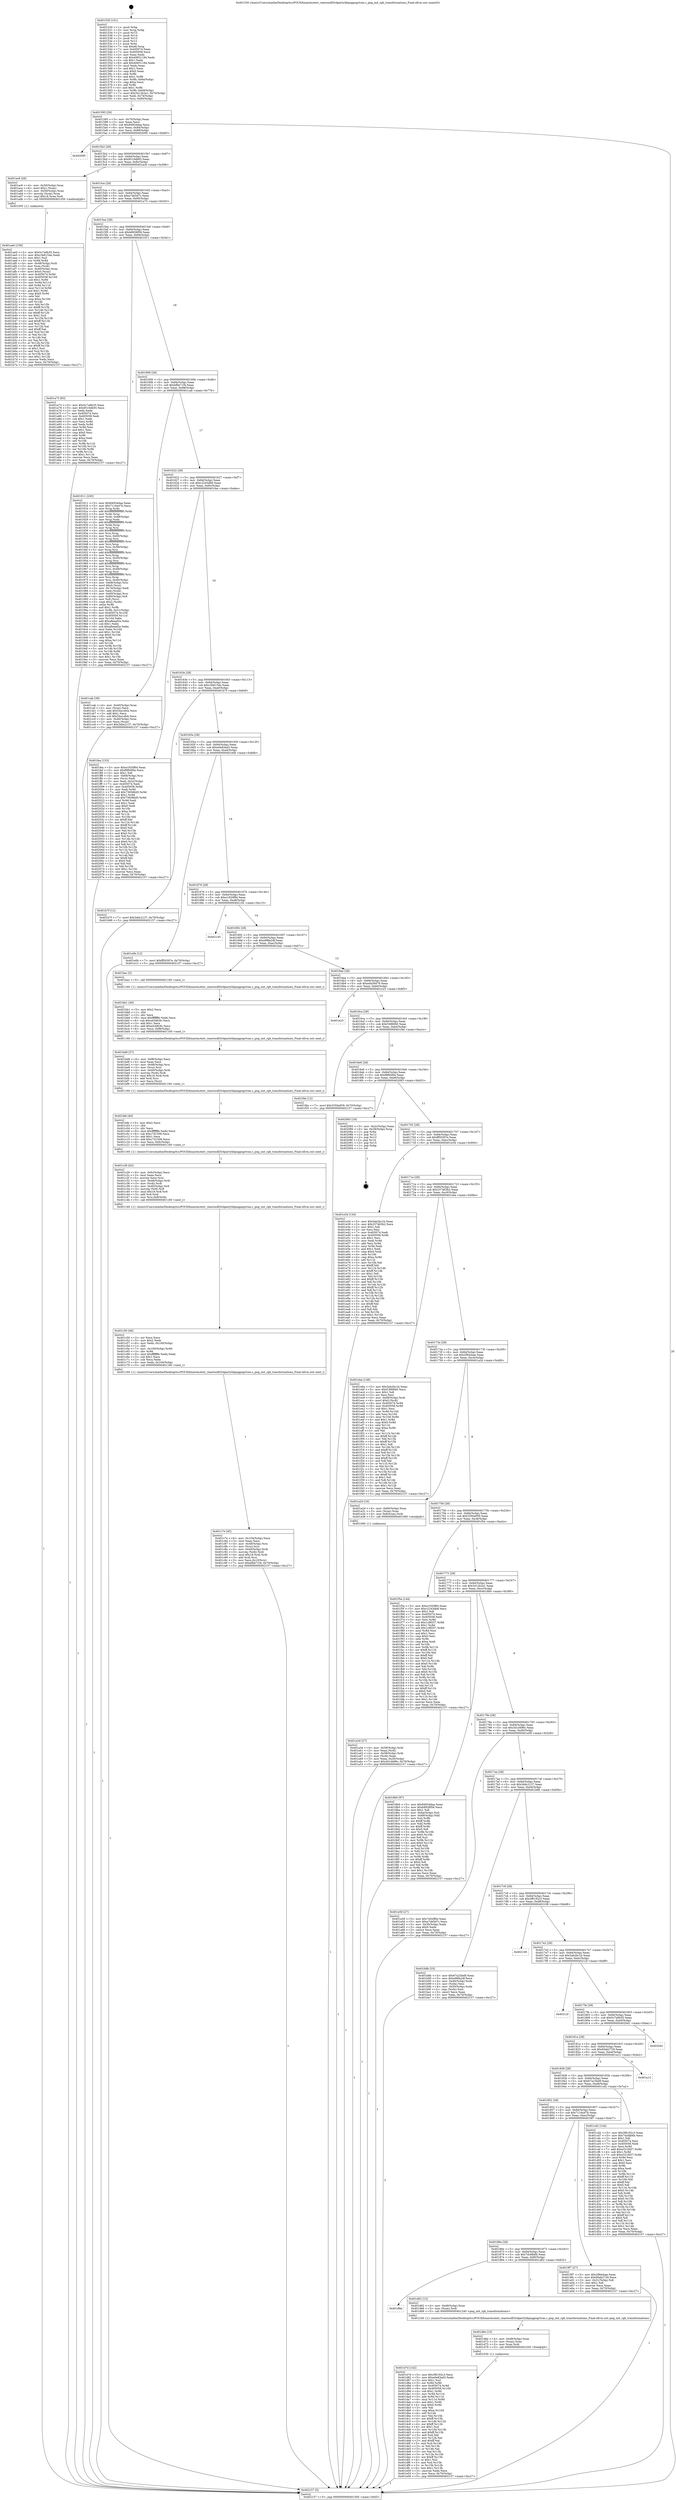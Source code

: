 digraph "0x401530" {
  label = "0x401530 (/mnt/c/Users/mathe/Desktop/tcc/POCII/binaries/extr_reactosdll3rdpartylibpngpngrtran.c_png_init_rgb_transformations_Final-ollvm.out::main(0))"
  labelloc = "t"
  node[shape=record]

  Entry [label="",width=0.3,height=0.3,shape=circle,fillcolor=black,style=filled]
  "0x401595" [label="{
     0x401595 [29]\l
     | [instrs]\l
     &nbsp;&nbsp;0x401595 \<+3\>: mov -0x70(%rbp),%eax\l
     &nbsp;&nbsp;0x401598 \<+2\>: mov %eax,%ecx\l
     &nbsp;&nbsp;0x40159a \<+6\>: sub $0x84934daa,%ecx\l
     &nbsp;&nbsp;0x4015a0 \<+6\>: mov %eax,-0x84(%rbp)\l
     &nbsp;&nbsp;0x4015a6 \<+6\>: mov %ecx,-0x88(%rbp)\l
     &nbsp;&nbsp;0x4015ac \<+6\>: je 0000000000402095 \<main+0xb65\>\l
  }"]
  "0x402095" [label="{
     0x402095\l
  }", style=dashed]
  "0x4015b2" [label="{
     0x4015b2 [28]\l
     | [instrs]\l
     &nbsp;&nbsp;0x4015b2 \<+5\>: jmp 00000000004015b7 \<main+0x87\>\l
     &nbsp;&nbsp;0x4015b7 \<+6\>: mov -0x84(%rbp),%eax\l
     &nbsp;&nbsp;0x4015bd \<+5\>: sub $0x8510db93,%eax\l
     &nbsp;&nbsp;0x4015c2 \<+6\>: mov %eax,-0x8c(%rbp)\l
     &nbsp;&nbsp;0x4015c8 \<+6\>: je 0000000000401ac6 \<main+0x596\>\l
  }"]
  Exit [label="",width=0.3,height=0.3,shape=circle,fillcolor=black,style=filled,peripheries=2]
  "0x401ac6" [label="{
     0x401ac6 [26]\l
     | [instrs]\l
     &nbsp;&nbsp;0x401ac6 \<+4\>: mov -0x50(%rbp),%rax\l
     &nbsp;&nbsp;0x401aca \<+6\>: movl $0x1,(%rax)\l
     &nbsp;&nbsp;0x401ad0 \<+4\>: mov -0x50(%rbp),%rax\l
     &nbsp;&nbsp;0x401ad4 \<+3\>: movslq (%rax),%rax\l
     &nbsp;&nbsp;0x401ad7 \<+4\>: imul $0x18,%rax,%rdi\l
     &nbsp;&nbsp;0x401adb \<+5\>: call 0000000000401050 \<malloc@plt\>\l
     | [calls]\l
     &nbsp;&nbsp;0x401050 \{1\} (unknown)\l
  }"]
  "0x4015ce" [label="{
     0x4015ce [28]\l
     | [instrs]\l
     &nbsp;&nbsp;0x4015ce \<+5\>: jmp 00000000004015d3 \<main+0xa3\>\l
     &nbsp;&nbsp;0x4015d3 \<+6\>: mov -0x84(%rbp),%eax\l
     &nbsp;&nbsp;0x4015d9 \<+5\>: sub $0xa7de5d7c,%eax\l
     &nbsp;&nbsp;0x4015de \<+6\>: mov %eax,-0x90(%rbp)\l
     &nbsp;&nbsp;0x4015e4 \<+6\>: je 0000000000401a73 \<main+0x543\>\l
  }"]
  "0x401d7d" [label="{
     0x401d7d [142]\l
     | [instrs]\l
     &nbsp;&nbsp;0x401d7d \<+5\>: mov $0x3f6192c3,%ecx\l
     &nbsp;&nbsp;0x401d82 \<+5\>: mov $0xe0e83ad3,%edx\l
     &nbsp;&nbsp;0x401d87 \<+3\>: mov $0x1,%sil\l
     &nbsp;&nbsp;0x401d8a \<+3\>: xor %r8d,%r8d\l
     &nbsp;&nbsp;0x401d8d \<+8\>: mov 0x405074,%r9d\l
     &nbsp;&nbsp;0x401d95 \<+8\>: mov 0x405058,%r10d\l
     &nbsp;&nbsp;0x401d9d \<+4\>: sub $0x1,%r8d\l
     &nbsp;&nbsp;0x401da1 \<+3\>: mov %r9d,%r11d\l
     &nbsp;&nbsp;0x401da4 \<+3\>: add %r8d,%r11d\l
     &nbsp;&nbsp;0x401da7 \<+4\>: imul %r11d,%r9d\l
     &nbsp;&nbsp;0x401dab \<+4\>: and $0x1,%r9d\l
     &nbsp;&nbsp;0x401daf \<+4\>: cmp $0x0,%r9d\l
     &nbsp;&nbsp;0x401db3 \<+3\>: sete %bl\l
     &nbsp;&nbsp;0x401db6 \<+4\>: cmp $0xa,%r10d\l
     &nbsp;&nbsp;0x401dba \<+4\>: setl %r14b\l
     &nbsp;&nbsp;0x401dbe \<+3\>: mov %bl,%r15b\l
     &nbsp;&nbsp;0x401dc1 \<+4\>: xor $0xff,%r15b\l
     &nbsp;&nbsp;0x401dc5 \<+3\>: mov %r14b,%r12b\l
     &nbsp;&nbsp;0x401dc8 \<+4\>: xor $0xff,%r12b\l
     &nbsp;&nbsp;0x401dcc \<+4\>: xor $0x1,%sil\l
     &nbsp;&nbsp;0x401dd0 \<+3\>: mov %r15b,%r13b\l
     &nbsp;&nbsp;0x401dd3 \<+4\>: and $0xff,%r13b\l
     &nbsp;&nbsp;0x401dd7 \<+3\>: and %sil,%bl\l
     &nbsp;&nbsp;0x401dda \<+3\>: mov %r12b,%al\l
     &nbsp;&nbsp;0x401ddd \<+2\>: and $0xff,%al\l
     &nbsp;&nbsp;0x401ddf \<+3\>: and %sil,%r14b\l
     &nbsp;&nbsp;0x401de2 \<+3\>: or %bl,%r13b\l
     &nbsp;&nbsp;0x401de5 \<+3\>: or %r14b,%al\l
     &nbsp;&nbsp;0x401de8 \<+3\>: xor %al,%r13b\l
     &nbsp;&nbsp;0x401deb \<+3\>: or %r12b,%r15b\l
     &nbsp;&nbsp;0x401dee \<+4\>: xor $0xff,%r15b\l
     &nbsp;&nbsp;0x401df2 \<+4\>: or $0x1,%sil\l
     &nbsp;&nbsp;0x401df6 \<+3\>: and %sil,%r15b\l
     &nbsp;&nbsp;0x401df9 \<+3\>: or %r15b,%r13b\l
     &nbsp;&nbsp;0x401dfc \<+4\>: test $0x1,%r13b\l
     &nbsp;&nbsp;0x401e00 \<+3\>: cmovne %edx,%ecx\l
     &nbsp;&nbsp;0x401e03 \<+3\>: mov %ecx,-0x70(%rbp)\l
     &nbsp;&nbsp;0x401e06 \<+5\>: jmp 0000000000402157 \<main+0xc27\>\l
  }"]
  "0x401a73" [label="{
     0x401a73 [83]\l
     | [instrs]\l
     &nbsp;&nbsp;0x401a73 \<+5\>: mov $0x5c7a9b35,%eax\l
     &nbsp;&nbsp;0x401a78 \<+5\>: mov $0x8510db93,%ecx\l
     &nbsp;&nbsp;0x401a7d \<+2\>: xor %edx,%edx\l
     &nbsp;&nbsp;0x401a7f \<+7\>: mov 0x405074,%esi\l
     &nbsp;&nbsp;0x401a86 \<+7\>: mov 0x405058,%edi\l
     &nbsp;&nbsp;0x401a8d \<+3\>: sub $0x1,%edx\l
     &nbsp;&nbsp;0x401a90 \<+3\>: mov %esi,%r8d\l
     &nbsp;&nbsp;0x401a93 \<+3\>: add %edx,%r8d\l
     &nbsp;&nbsp;0x401a96 \<+4\>: imul %r8d,%esi\l
     &nbsp;&nbsp;0x401a9a \<+3\>: and $0x1,%esi\l
     &nbsp;&nbsp;0x401a9d \<+3\>: cmp $0x0,%esi\l
     &nbsp;&nbsp;0x401aa0 \<+4\>: sete %r9b\l
     &nbsp;&nbsp;0x401aa4 \<+3\>: cmp $0xa,%edi\l
     &nbsp;&nbsp;0x401aa7 \<+4\>: setl %r10b\l
     &nbsp;&nbsp;0x401aab \<+3\>: mov %r9b,%r11b\l
     &nbsp;&nbsp;0x401aae \<+3\>: and %r10b,%r11b\l
     &nbsp;&nbsp;0x401ab1 \<+3\>: xor %r10b,%r9b\l
     &nbsp;&nbsp;0x401ab4 \<+3\>: or %r9b,%r11b\l
     &nbsp;&nbsp;0x401ab7 \<+4\>: test $0x1,%r11b\l
     &nbsp;&nbsp;0x401abb \<+3\>: cmovne %ecx,%eax\l
     &nbsp;&nbsp;0x401abe \<+3\>: mov %eax,-0x70(%rbp)\l
     &nbsp;&nbsp;0x401ac1 \<+5\>: jmp 0000000000402157 \<main+0xc27\>\l
  }"]
  "0x4015ea" [label="{
     0x4015ea [28]\l
     | [instrs]\l
     &nbsp;&nbsp;0x4015ea \<+5\>: jmp 00000000004015ef \<main+0xbf\>\l
     &nbsp;&nbsp;0x4015ef \<+6\>: mov -0x84(%rbp),%eax\l
     &nbsp;&nbsp;0x4015f5 \<+5\>: sub $0xb8938f56,%eax\l
     &nbsp;&nbsp;0x4015fa \<+6\>: mov %eax,-0x94(%rbp)\l
     &nbsp;&nbsp;0x401600 \<+6\>: je 0000000000401911 \<main+0x3e1\>\l
  }"]
  "0x401d6e" [label="{
     0x401d6e [15]\l
     | [instrs]\l
     &nbsp;&nbsp;0x401d6e \<+4\>: mov -0x48(%rbp),%rax\l
     &nbsp;&nbsp;0x401d72 \<+3\>: mov (%rax),%rax\l
     &nbsp;&nbsp;0x401d75 \<+3\>: mov %rax,%rdi\l
     &nbsp;&nbsp;0x401d78 \<+5\>: call 0000000000401030 \<free@plt\>\l
     | [calls]\l
     &nbsp;&nbsp;0x401030 \{1\} (unknown)\l
  }"]
  "0x401911" [label="{
     0x401911 [230]\l
     | [instrs]\l
     &nbsp;&nbsp;0x401911 \<+5\>: mov $0x84934daa,%eax\l
     &nbsp;&nbsp;0x401916 \<+5\>: mov $0x7116a47b,%ecx\l
     &nbsp;&nbsp;0x40191b \<+3\>: mov %rsp,%rdx\l
     &nbsp;&nbsp;0x40191e \<+4\>: add $0xfffffffffffffff0,%rdx\l
     &nbsp;&nbsp;0x401922 \<+3\>: mov %rdx,%rsp\l
     &nbsp;&nbsp;0x401925 \<+4\>: mov %rdx,-0x68(%rbp)\l
     &nbsp;&nbsp;0x401929 \<+3\>: mov %rsp,%rdx\l
     &nbsp;&nbsp;0x40192c \<+4\>: add $0xfffffffffffffff0,%rdx\l
     &nbsp;&nbsp;0x401930 \<+3\>: mov %rdx,%rsp\l
     &nbsp;&nbsp;0x401933 \<+3\>: mov %rsp,%rsi\l
     &nbsp;&nbsp;0x401936 \<+4\>: add $0xfffffffffffffff0,%rsi\l
     &nbsp;&nbsp;0x40193a \<+3\>: mov %rsi,%rsp\l
     &nbsp;&nbsp;0x40193d \<+4\>: mov %rsi,-0x60(%rbp)\l
     &nbsp;&nbsp;0x401941 \<+3\>: mov %rsp,%rsi\l
     &nbsp;&nbsp;0x401944 \<+4\>: add $0xfffffffffffffff0,%rsi\l
     &nbsp;&nbsp;0x401948 \<+3\>: mov %rsi,%rsp\l
     &nbsp;&nbsp;0x40194b \<+4\>: mov %rsi,-0x58(%rbp)\l
     &nbsp;&nbsp;0x40194f \<+3\>: mov %rsp,%rsi\l
     &nbsp;&nbsp;0x401952 \<+4\>: add $0xfffffffffffffff0,%rsi\l
     &nbsp;&nbsp;0x401956 \<+3\>: mov %rsi,%rsp\l
     &nbsp;&nbsp;0x401959 \<+4\>: mov %rsi,-0x50(%rbp)\l
     &nbsp;&nbsp;0x40195d \<+3\>: mov %rsp,%rsi\l
     &nbsp;&nbsp;0x401960 \<+4\>: add $0xfffffffffffffff0,%rsi\l
     &nbsp;&nbsp;0x401964 \<+3\>: mov %rsi,%rsp\l
     &nbsp;&nbsp;0x401967 \<+4\>: mov %rsi,-0x48(%rbp)\l
     &nbsp;&nbsp;0x40196b \<+3\>: mov %rsp,%rsi\l
     &nbsp;&nbsp;0x40196e \<+4\>: add $0xfffffffffffffff0,%rsi\l
     &nbsp;&nbsp;0x401972 \<+3\>: mov %rsi,%rsp\l
     &nbsp;&nbsp;0x401975 \<+4\>: mov %rsi,-0x40(%rbp)\l
     &nbsp;&nbsp;0x401979 \<+4\>: mov -0x68(%rbp),%rsi\l
     &nbsp;&nbsp;0x40197d \<+6\>: movl $0x0,(%rsi)\l
     &nbsp;&nbsp;0x401983 \<+3\>: mov -0x74(%rbp),%edi\l
     &nbsp;&nbsp;0x401986 \<+2\>: mov %edi,(%rdx)\l
     &nbsp;&nbsp;0x401988 \<+4\>: mov -0x60(%rbp),%rsi\l
     &nbsp;&nbsp;0x40198c \<+4\>: mov -0x80(%rbp),%r8\l
     &nbsp;&nbsp;0x401990 \<+3\>: mov %r8,(%rsi)\l
     &nbsp;&nbsp;0x401993 \<+3\>: cmpl $0x2,(%rdx)\l
     &nbsp;&nbsp;0x401996 \<+4\>: setne %r9b\l
     &nbsp;&nbsp;0x40199a \<+4\>: and $0x1,%r9b\l
     &nbsp;&nbsp;0x40199e \<+4\>: mov %r9b,-0x31(%rbp)\l
     &nbsp;&nbsp;0x4019a2 \<+8\>: mov 0x405074,%r10d\l
     &nbsp;&nbsp;0x4019aa \<+8\>: mov 0x405058,%r11d\l
     &nbsp;&nbsp;0x4019b2 \<+3\>: mov %r10d,%ebx\l
     &nbsp;&nbsp;0x4019b5 \<+6\>: add $0xa8eaaf2e,%ebx\l
     &nbsp;&nbsp;0x4019bb \<+3\>: sub $0x1,%ebx\l
     &nbsp;&nbsp;0x4019be \<+6\>: sub $0xa8eaaf2e,%ebx\l
     &nbsp;&nbsp;0x4019c4 \<+4\>: imul %ebx,%r10d\l
     &nbsp;&nbsp;0x4019c8 \<+4\>: and $0x1,%r10d\l
     &nbsp;&nbsp;0x4019cc \<+4\>: cmp $0x0,%r10d\l
     &nbsp;&nbsp;0x4019d0 \<+4\>: sete %r9b\l
     &nbsp;&nbsp;0x4019d4 \<+4\>: cmp $0xa,%r11d\l
     &nbsp;&nbsp;0x4019d8 \<+4\>: setl %r14b\l
     &nbsp;&nbsp;0x4019dc \<+3\>: mov %r9b,%r15b\l
     &nbsp;&nbsp;0x4019df \<+3\>: and %r14b,%r15b\l
     &nbsp;&nbsp;0x4019e2 \<+3\>: xor %r14b,%r9b\l
     &nbsp;&nbsp;0x4019e5 \<+3\>: or %r9b,%r15b\l
     &nbsp;&nbsp;0x4019e8 \<+4\>: test $0x1,%r15b\l
     &nbsp;&nbsp;0x4019ec \<+3\>: cmovne %ecx,%eax\l
     &nbsp;&nbsp;0x4019ef \<+3\>: mov %eax,-0x70(%rbp)\l
     &nbsp;&nbsp;0x4019f2 \<+5\>: jmp 0000000000402157 \<main+0xc27\>\l
  }"]
  "0x401606" [label="{
     0x401606 [28]\l
     | [instrs]\l
     &nbsp;&nbsp;0x401606 \<+5\>: jmp 000000000040160b \<main+0xdb\>\l
     &nbsp;&nbsp;0x40160b \<+6\>: mov -0x84(%rbp),%eax\l
     &nbsp;&nbsp;0x401611 \<+5\>: sub $0xbfbb71f4,%eax\l
     &nbsp;&nbsp;0x401616 \<+6\>: mov %eax,-0x98(%rbp)\l
     &nbsp;&nbsp;0x40161c \<+6\>: je 0000000000401cab \<main+0x77b\>\l
  }"]
  "0x40188a" [label="{
     0x40188a\l
  }", style=dashed]
  "0x401cab" [label="{
     0x401cab [39]\l
     | [instrs]\l
     &nbsp;&nbsp;0x401cab \<+4\>: mov -0x40(%rbp),%rax\l
     &nbsp;&nbsp;0x401caf \<+2\>: mov (%rax),%ecx\l
     &nbsp;&nbsp;0x401cb1 \<+6\>: add $0x54a1efcb,%ecx\l
     &nbsp;&nbsp;0x401cb7 \<+3\>: add $0x1,%ecx\l
     &nbsp;&nbsp;0x401cba \<+6\>: sub $0x54a1efcb,%ecx\l
     &nbsp;&nbsp;0x401cc0 \<+4\>: mov -0x40(%rbp),%rax\l
     &nbsp;&nbsp;0x401cc4 \<+2\>: mov %ecx,(%rax)\l
     &nbsp;&nbsp;0x401cc6 \<+7\>: movl $0x3ddc2137,-0x70(%rbp)\l
     &nbsp;&nbsp;0x401ccd \<+5\>: jmp 0000000000402157 \<main+0xc27\>\l
  }"]
  "0x401622" [label="{
     0x401622 [28]\l
     | [instrs]\l
     &nbsp;&nbsp;0x401622 \<+5\>: jmp 0000000000401627 \<main+0xf7\>\l
     &nbsp;&nbsp;0x401627 \<+6\>: mov -0x84(%rbp),%eax\l
     &nbsp;&nbsp;0x40162d \<+5\>: sub $0xc2243db8,%eax\l
     &nbsp;&nbsp;0x401632 \<+6\>: mov %eax,-0x9c(%rbp)\l
     &nbsp;&nbsp;0x401638 \<+6\>: je 0000000000401fea \<main+0xaba\>\l
  }"]
  "0x401d62" [label="{
     0x401d62 [12]\l
     | [instrs]\l
     &nbsp;&nbsp;0x401d62 \<+4\>: mov -0x48(%rbp),%rax\l
     &nbsp;&nbsp;0x401d66 \<+3\>: mov (%rax),%rdi\l
     &nbsp;&nbsp;0x401d69 \<+5\>: call 0000000000401240 \<png_init_rgb_transformations\>\l
     | [calls]\l
     &nbsp;&nbsp;0x401240 \{1\} (/mnt/c/Users/mathe/Desktop/tcc/POCII/binaries/extr_reactosdll3rdpartylibpngpngrtran.c_png_init_rgb_transformations_Final-ollvm.out::png_init_rgb_transformations)\l
  }"]
  "0x401fea" [label="{
     0x401fea [153]\l
     | [instrs]\l
     &nbsp;&nbsp;0x401fea \<+5\>: mov $0xe1920f84,%eax\l
     &nbsp;&nbsp;0x401fef \<+5\>: mov $0xf9fb0f0e,%ecx\l
     &nbsp;&nbsp;0x401ff4 \<+2\>: mov $0x1,%dl\l
     &nbsp;&nbsp;0x401ff6 \<+4\>: mov -0x68(%rbp),%rsi\l
     &nbsp;&nbsp;0x401ffa \<+2\>: mov (%rsi),%edi\l
     &nbsp;&nbsp;0x401ffc \<+3\>: mov %edi,-0x2c(%rbp)\l
     &nbsp;&nbsp;0x401fff \<+7\>: mov 0x405074,%edi\l
     &nbsp;&nbsp;0x402006 \<+8\>: mov 0x405058,%r8d\l
     &nbsp;&nbsp;0x40200e \<+3\>: mov %edi,%r9d\l
     &nbsp;&nbsp;0x402011 \<+7\>: add $0x736586d5,%r9d\l
     &nbsp;&nbsp;0x402018 \<+4\>: sub $0x1,%r9d\l
     &nbsp;&nbsp;0x40201c \<+7\>: sub $0x736586d5,%r9d\l
     &nbsp;&nbsp;0x402023 \<+4\>: imul %r9d,%edi\l
     &nbsp;&nbsp;0x402027 \<+3\>: and $0x1,%edi\l
     &nbsp;&nbsp;0x40202a \<+3\>: cmp $0x0,%edi\l
     &nbsp;&nbsp;0x40202d \<+4\>: sete %r10b\l
     &nbsp;&nbsp;0x402031 \<+4\>: cmp $0xa,%r8d\l
     &nbsp;&nbsp;0x402035 \<+4\>: setl %r11b\l
     &nbsp;&nbsp;0x402039 \<+3\>: mov %r10b,%bl\l
     &nbsp;&nbsp;0x40203c \<+3\>: xor $0xff,%bl\l
     &nbsp;&nbsp;0x40203f \<+3\>: mov %r11b,%r14b\l
     &nbsp;&nbsp;0x402042 \<+4\>: xor $0xff,%r14b\l
     &nbsp;&nbsp;0x402046 \<+3\>: xor $0x0,%dl\l
     &nbsp;&nbsp;0x402049 \<+3\>: mov %bl,%r15b\l
     &nbsp;&nbsp;0x40204c \<+4\>: and $0x0,%r15b\l
     &nbsp;&nbsp;0x402050 \<+3\>: and %dl,%r10b\l
     &nbsp;&nbsp;0x402053 \<+3\>: mov %r14b,%r12b\l
     &nbsp;&nbsp;0x402056 \<+4\>: and $0x0,%r12b\l
     &nbsp;&nbsp;0x40205a \<+3\>: and %dl,%r11b\l
     &nbsp;&nbsp;0x40205d \<+3\>: or %r10b,%r15b\l
     &nbsp;&nbsp;0x402060 \<+3\>: or %r11b,%r12b\l
     &nbsp;&nbsp;0x402063 \<+3\>: xor %r12b,%r15b\l
     &nbsp;&nbsp;0x402066 \<+3\>: or %r14b,%bl\l
     &nbsp;&nbsp;0x402069 \<+3\>: xor $0xff,%bl\l
     &nbsp;&nbsp;0x40206c \<+3\>: or $0x0,%dl\l
     &nbsp;&nbsp;0x40206f \<+2\>: and %dl,%bl\l
     &nbsp;&nbsp;0x402071 \<+3\>: or %bl,%r15b\l
     &nbsp;&nbsp;0x402074 \<+4\>: test $0x1,%r15b\l
     &nbsp;&nbsp;0x402078 \<+3\>: cmovne %ecx,%eax\l
     &nbsp;&nbsp;0x40207b \<+3\>: mov %eax,-0x70(%rbp)\l
     &nbsp;&nbsp;0x40207e \<+5\>: jmp 0000000000402157 \<main+0xc27\>\l
  }"]
  "0x40163e" [label="{
     0x40163e [28]\l
     | [instrs]\l
     &nbsp;&nbsp;0x40163e \<+5\>: jmp 0000000000401643 \<main+0x113\>\l
     &nbsp;&nbsp;0x401643 \<+6\>: mov -0x84(%rbp),%eax\l
     &nbsp;&nbsp;0x401649 \<+5\>: sub $0xc3b6154e,%eax\l
     &nbsp;&nbsp;0x40164e \<+6\>: mov %eax,-0xa0(%rbp)\l
     &nbsp;&nbsp;0x401654 \<+6\>: je 0000000000401b7f \<main+0x64f\>\l
  }"]
  "0x401c7e" [label="{
     0x401c7e [45]\l
     | [instrs]\l
     &nbsp;&nbsp;0x401c7e \<+6\>: mov -0x104(%rbp),%ecx\l
     &nbsp;&nbsp;0x401c84 \<+3\>: imul %eax,%ecx\l
     &nbsp;&nbsp;0x401c87 \<+4\>: mov -0x48(%rbp),%rsi\l
     &nbsp;&nbsp;0x401c8b \<+3\>: mov (%rsi),%rsi\l
     &nbsp;&nbsp;0x401c8e \<+4\>: mov -0x40(%rbp),%rdi\l
     &nbsp;&nbsp;0x401c92 \<+3\>: movslq (%rdi),%rdi\l
     &nbsp;&nbsp;0x401c95 \<+4\>: imul $0x18,%rdi,%rdi\l
     &nbsp;&nbsp;0x401c99 \<+3\>: add %rdi,%rsi\l
     &nbsp;&nbsp;0x401c9c \<+3\>: mov %ecx,0x10(%rsi)\l
     &nbsp;&nbsp;0x401c9f \<+7\>: movl $0xbfbb71f4,-0x70(%rbp)\l
     &nbsp;&nbsp;0x401ca6 \<+5\>: jmp 0000000000402157 \<main+0xc27\>\l
  }"]
  "0x401b7f" [label="{
     0x401b7f [12]\l
     | [instrs]\l
     &nbsp;&nbsp;0x401b7f \<+7\>: movl $0x3ddc2137,-0x70(%rbp)\l
     &nbsp;&nbsp;0x401b86 \<+5\>: jmp 0000000000402157 \<main+0xc27\>\l
  }"]
  "0x40165a" [label="{
     0x40165a [28]\l
     | [instrs]\l
     &nbsp;&nbsp;0x40165a \<+5\>: jmp 000000000040165f \<main+0x12f\>\l
     &nbsp;&nbsp;0x40165f \<+6\>: mov -0x84(%rbp),%eax\l
     &nbsp;&nbsp;0x401665 \<+5\>: sub $0xe0e83ad3,%eax\l
     &nbsp;&nbsp;0x40166a \<+6\>: mov %eax,-0xa4(%rbp)\l
     &nbsp;&nbsp;0x401670 \<+6\>: je 0000000000401e0b \<main+0x8db\>\l
  }"]
  "0x401c50" [label="{
     0x401c50 [46]\l
     | [instrs]\l
     &nbsp;&nbsp;0x401c50 \<+2\>: xor %ecx,%ecx\l
     &nbsp;&nbsp;0x401c52 \<+5\>: mov $0x2,%edx\l
     &nbsp;&nbsp;0x401c57 \<+6\>: mov %edx,-0x100(%rbp)\l
     &nbsp;&nbsp;0x401c5d \<+1\>: cltd\l
     &nbsp;&nbsp;0x401c5e \<+7\>: mov -0x100(%rbp),%r9d\l
     &nbsp;&nbsp;0x401c65 \<+3\>: idiv %r9d\l
     &nbsp;&nbsp;0x401c68 \<+6\>: imul $0xfffffffe,%edx,%edx\l
     &nbsp;&nbsp;0x401c6e \<+3\>: sub $0x1,%ecx\l
     &nbsp;&nbsp;0x401c71 \<+2\>: sub %ecx,%edx\l
     &nbsp;&nbsp;0x401c73 \<+6\>: mov %edx,-0x104(%rbp)\l
     &nbsp;&nbsp;0x401c79 \<+5\>: call 0000000000401160 \<next_i\>\l
     | [calls]\l
     &nbsp;&nbsp;0x401160 \{1\} (/mnt/c/Users/mathe/Desktop/tcc/POCII/binaries/extr_reactosdll3rdpartylibpngpngrtran.c_png_init_rgb_transformations_Final-ollvm.out::next_i)\l
  }"]
  "0x401e0b" [label="{
     0x401e0b [12]\l
     | [instrs]\l
     &nbsp;&nbsp;0x401e0b \<+7\>: movl $0xff50397e,-0x70(%rbp)\l
     &nbsp;&nbsp;0x401e12 \<+5\>: jmp 0000000000402157 \<main+0xc27\>\l
  }"]
  "0x401676" [label="{
     0x401676 [28]\l
     | [instrs]\l
     &nbsp;&nbsp;0x401676 \<+5\>: jmp 000000000040167b \<main+0x14b\>\l
     &nbsp;&nbsp;0x40167b \<+6\>: mov -0x84(%rbp),%eax\l
     &nbsp;&nbsp;0x401681 \<+5\>: sub $0xe1920f84,%eax\l
     &nbsp;&nbsp;0x401686 \<+6\>: mov %eax,-0xa8(%rbp)\l
     &nbsp;&nbsp;0x40168c \<+6\>: je 0000000000402145 \<main+0xc15\>\l
  }"]
  "0x401c26" [label="{
     0x401c26 [42]\l
     | [instrs]\l
     &nbsp;&nbsp;0x401c26 \<+6\>: mov -0xfc(%rbp),%ecx\l
     &nbsp;&nbsp;0x401c2c \<+3\>: imul %eax,%ecx\l
     &nbsp;&nbsp;0x401c2f \<+3\>: movslq %ecx,%rsi\l
     &nbsp;&nbsp;0x401c32 \<+4\>: mov -0x48(%rbp),%rdi\l
     &nbsp;&nbsp;0x401c36 \<+3\>: mov (%rdi),%rdi\l
     &nbsp;&nbsp;0x401c39 \<+4\>: mov -0x40(%rbp),%r8\l
     &nbsp;&nbsp;0x401c3d \<+3\>: movslq (%r8),%r8\l
     &nbsp;&nbsp;0x401c40 \<+4\>: imul $0x18,%r8,%r8\l
     &nbsp;&nbsp;0x401c44 \<+3\>: add %r8,%rdi\l
     &nbsp;&nbsp;0x401c47 \<+4\>: mov %rsi,0x8(%rdi)\l
     &nbsp;&nbsp;0x401c4b \<+5\>: call 0000000000401160 \<next_i\>\l
     | [calls]\l
     &nbsp;&nbsp;0x401160 \{1\} (/mnt/c/Users/mathe/Desktop/tcc/POCII/binaries/extr_reactosdll3rdpartylibpngpngrtran.c_png_init_rgb_transformations_Final-ollvm.out::next_i)\l
  }"]
  "0x402145" [label="{
     0x402145\l
  }", style=dashed]
  "0x401692" [label="{
     0x401692 [28]\l
     | [instrs]\l
     &nbsp;&nbsp;0x401692 \<+5\>: jmp 0000000000401697 \<main+0x167\>\l
     &nbsp;&nbsp;0x401697 \<+6\>: mov -0x84(%rbp),%eax\l
     &nbsp;&nbsp;0x40169d \<+5\>: sub $0xe98fa2df,%eax\l
     &nbsp;&nbsp;0x4016a2 \<+6\>: mov %eax,-0xac(%rbp)\l
     &nbsp;&nbsp;0x4016a8 \<+6\>: je 0000000000401bac \<main+0x67c\>\l
  }"]
  "0x401bfe" [label="{
     0x401bfe [40]\l
     | [instrs]\l
     &nbsp;&nbsp;0x401bfe \<+5\>: mov $0x2,%ecx\l
     &nbsp;&nbsp;0x401c03 \<+1\>: cltd\l
     &nbsp;&nbsp;0x401c04 \<+2\>: idiv %ecx\l
     &nbsp;&nbsp;0x401c06 \<+6\>: imul $0xfffffffe,%edx,%ecx\l
     &nbsp;&nbsp;0x401c0c \<+6\>: sub $0xc7d1506,%ecx\l
     &nbsp;&nbsp;0x401c12 \<+3\>: add $0x1,%ecx\l
     &nbsp;&nbsp;0x401c15 \<+6\>: add $0xc7d1506,%ecx\l
     &nbsp;&nbsp;0x401c1b \<+6\>: mov %ecx,-0xfc(%rbp)\l
     &nbsp;&nbsp;0x401c21 \<+5\>: call 0000000000401160 \<next_i\>\l
     | [calls]\l
     &nbsp;&nbsp;0x401160 \{1\} (/mnt/c/Users/mathe/Desktop/tcc/POCII/binaries/extr_reactosdll3rdpartylibpngpngrtran.c_png_init_rgb_transformations_Final-ollvm.out::next_i)\l
  }"]
  "0x401bac" [label="{
     0x401bac [5]\l
     | [instrs]\l
     &nbsp;&nbsp;0x401bac \<+5\>: call 0000000000401160 \<next_i\>\l
     | [calls]\l
     &nbsp;&nbsp;0x401160 \{1\} (/mnt/c/Users/mathe/Desktop/tcc/POCII/binaries/extr_reactosdll3rdpartylibpngpngrtran.c_png_init_rgb_transformations_Final-ollvm.out::next_i)\l
  }"]
  "0x4016ae" [label="{
     0x4016ae [28]\l
     | [instrs]\l
     &nbsp;&nbsp;0x4016ae \<+5\>: jmp 00000000004016b3 \<main+0x183\>\l
     &nbsp;&nbsp;0x4016b3 \<+6\>: mov -0x84(%rbp),%eax\l
     &nbsp;&nbsp;0x4016b9 \<+5\>: sub $0xeda58479,%eax\l
     &nbsp;&nbsp;0x4016be \<+6\>: mov %eax,-0xb0(%rbp)\l
     &nbsp;&nbsp;0x4016c4 \<+6\>: je 0000000000401e23 \<main+0x8f3\>\l
  }"]
  "0x401bd9" [label="{
     0x401bd9 [37]\l
     | [instrs]\l
     &nbsp;&nbsp;0x401bd9 \<+6\>: mov -0xf8(%rbp),%ecx\l
     &nbsp;&nbsp;0x401bdf \<+3\>: imul %eax,%ecx\l
     &nbsp;&nbsp;0x401be2 \<+4\>: mov -0x48(%rbp),%rsi\l
     &nbsp;&nbsp;0x401be6 \<+3\>: mov (%rsi),%rsi\l
     &nbsp;&nbsp;0x401be9 \<+4\>: mov -0x40(%rbp),%rdi\l
     &nbsp;&nbsp;0x401bed \<+3\>: movslq (%rdi),%rdi\l
     &nbsp;&nbsp;0x401bf0 \<+4\>: imul $0x18,%rdi,%rdi\l
     &nbsp;&nbsp;0x401bf4 \<+3\>: add %rdi,%rsi\l
     &nbsp;&nbsp;0x401bf7 \<+2\>: mov %ecx,(%rsi)\l
     &nbsp;&nbsp;0x401bf9 \<+5\>: call 0000000000401160 \<next_i\>\l
     | [calls]\l
     &nbsp;&nbsp;0x401160 \{1\} (/mnt/c/Users/mathe/Desktop/tcc/POCII/binaries/extr_reactosdll3rdpartylibpngpngrtran.c_png_init_rgb_transformations_Final-ollvm.out::next_i)\l
  }"]
  "0x401e23" [label="{
     0x401e23\l
  }", style=dashed]
  "0x4016ca" [label="{
     0x4016ca [28]\l
     | [instrs]\l
     &nbsp;&nbsp;0x4016ca \<+5\>: jmp 00000000004016cf \<main+0x19f\>\l
     &nbsp;&nbsp;0x4016cf \<+6\>: mov -0x84(%rbp),%eax\l
     &nbsp;&nbsp;0x4016d5 \<+5\>: sub $0xf1886f40,%eax\l
     &nbsp;&nbsp;0x4016da \<+6\>: mov %eax,-0xb4(%rbp)\l
     &nbsp;&nbsp;0x4016e0 \<+6\>: je 0000000000401f4e \<main+0xa1e\>\l
  }"]
  "0x401bb1" [label="{
     0x401bb1 [40]\l
     | [instrs]\l
     &nbsp;&nbsp;0x401bb1 \<+5\>: mov $0x2,%ecx\l
     &nbsp;&nbsp;0x401bb6 \<+1\>: cltd\l
     &nbsp;&nbsp;0x401bb7 \<+2\>: idiv %ecx\l
     &nbsp;&nbsp;0x401bb9 \<+6\>: imul $0xfffffffe,%edx,%ecx\l
     &nbsp;&nbsp;0x401bbf \<+6\>: sub $0xe43dfc9c,%ecx\l
     &nbsp;&nbsp;0x401bc5 \<+3\>: add $0x1,%ecx\l
     &nbsp;&nbsp;0x401bc8 \<+6\>: add $0xe43dfc9c,%ecx\l
     &nbsp;&nbsp;0x401bce \<+6\>: mov %ecx,-0xf8(%rbp)\l
     &nbsp;&nbsp;0x401bd4 \<+5\>: call 0000000000401160 \<next_i\>\l
     | [calls]\l
     &nbsp;&nbsp;0x401160 \{1\} (/mnt/c/Users/mathe/Desktop/tcc/POCII/binaries/extr_reactosdll3rdpartylibpngpngrtran.c_png_init_rgb_transformations_Final-ollvm.out::next_i)\l
  }"]
  "0x401f4e" [label="{
     0x401f4e [12]\l
     | [instrs]\l
     &nbsp;&nbsp;0x401f4e \<+7\>: movl $0x3350a959,-0x70(%rbp)\l
     &nbsp;&nbsp;0x401f55 \<+5\>: jmp 0000000000402157 \<main+0xc27\>\l
  }"]
  "0x4016e6" [label="{
     0x4016e6 [28]\l
     | [instrs]\l
     &nbsp;&nbsp;0x4016e6 \<+5\>: jmp 00000000004016eb \<main+0x1bb\>\l
     &nbsp;&nbsp;0x4016eb \<+6\>: mov -0x84(%rbp),%eax\l
     &nbsp;&nbsp;0x4016f1 \<+5\>: sub $0xf9fb0f0e,%eax\l
     &nbsp;&nbsp;0x4016f6 \<+6\>: mov %eax,-0xb8(%rbp)\l
     &nbsp;&nbsp;0x4016fc \<+6\>: je 0000000000402083 \<main+0xb53\>\l
  }"]
  "0x401ae0" [label="{
     0x401ae0 [159]\l
     | [instrs]\l
     &nbsp;&nbsp;0x401ae0 \<+5\>: mov $0x5c7a9b35,%ecx\l
     &nbsp;&nbsp;0x401ae5 \<+5\>: mov $0xc3b6154e,%edx\l
     &nbsp;&nbsp;0x401aea \<+3\>: mov $0x1,%sil\l
     &nbsp;&nbsp;0x401aed \<+3\>: xor %r8d,%r8d\l
     &nbsp;&nbsp;0x401af0 \<+4\>: mov -0x48(%rbp),%rdi\l
     &nbsp;&nbsp;0x401af4 \<+3\>: mov %rax,(%rdi)\l
     &nbsp;&nbsp;0x401af7 \<+4\>: mov -0x40(%rbp),%rax\l
     &nbsp;&nbsp;0x401afb \<+6\>: movl $0x0,(%rax)\l
     &nbsp;&nbsp;0x401b01 \<+8\>: mov 0x405074,%r9d\l
     &nbsp;&nbsp;0x401b09 \<+8\>: mov 0x405058,%r10d\l
     &nbsp;&nbsp;0x401b11 \<+4\>: sub $0x1,%r8d\l
     &nbsp;&nbsp;0x401b15 \<+3\>: mov %r9d,%r11d\l
     &nbsp;&nbsp;0x401b18 \<+3\>: add %r8d,%r11d\l
     &nbsp;&nbsp;0x401b1b \<+4\>: imul %r11d,%r9d\l
     &nbsp;&nbsp;0x401b1f \<+4\>: and $0x1,%r9d\l
     &nbsp;&nbsp;0x401b23 \<+4\>: cmp $0x0,%r9d\l
     &nbsp;&nbsp;0x401b27 \<+3\>: sete %bl\l
     &nbsp;&nbsp;0x401b2a \<+4\>: cmp $0xa,%r10d\l
     &nbsp;&nbsp;0x401b2e \<+4\>: setl %r14b\l
     &nbsp;&nbsp;0x401b32 \<+3\>: mov %bl,%r15b\l
     &nbsp;&nbsp;0x401b35 \<+4\>: xor $0xff,%r15b\l
     &nbsp;&nbsp;0x401b39 \<+3\>: mov %r14b,%r12b\l
     &nbsp;&nbsp;0x401b3c \<+4\>: xor $0xff,%r12b\l
     &nbsp;&nbsp;0x401b40 \<+4\>: xor $0x1,%sil\l
     &nbsp;&nbsp;0x401b44 \<+3\>: mov %r15b,%r13b\l
     &nbsp;&nbsp;0x401b47 \<+4\>: and $0xff,%r13b\l
     &nbsp;&nbsp;0x401b4b \<+3\>: and %sil,%bl\l
     &nbsp;&nbsp;0x401b4e \<+3\>: mov %r12b,%al\l
     &nbsp;&nbsp;0x401b51 \<+2\>: and $0xff,%al\l
     &nbsp;&nbsp;0x401b53 \<+3\>: and %sil,%r14b\l
     &nbsp;&nbsp;0x401b56 \<+3\>: or %bl,%r13b\l
     &nbsp;&nbsp;0x401b59 \<+3\>: or %r14b,%al\l
     &nbsp;&nbsp;0x401b5c \<+3\>: xor %al,%r13b\l
     &nbsp;&nbsp;0x401b5f \<+3\>: or %r12b,%r15b\l
     &nbsp;&nbsp;0x401b62 \<+4\>: xor $0xff,%r15b\l
     &nbsp;&nbsp;0x401b66 \<+4\>: or $0x1,%sil\l
     &nbsp;&nbsp;0x401b6a \<+3\>: and %sil,%r15b\l
     &nbsp;&nbsp;0x401b6d \<+3\>: or %r15b,%r13b\l
     &nbsp;&nbsp;0x401b70 \<+4\>: test $0x1,%r13b\l
     &nbsp;&nbsp;0x401b74 \<+3\>: cmovne %edx,%ecx\l
     &nbsp;&nbsp;0x401b77 \<+3\>: mov %ecx,-0x70(%rbp)\l
     &nbsp;&nbsp;0x401b7a \<+5\>: jmp 0000000000402157 \<main+0xc27\>\l
  }"]
  "0x402083" [label="{
     0x402083 [18]\l
     | [instrs]\l
     &nbsp;&nbsp;0x402083 \<+3\>: mov -0x2c(%rbp),%eax\l
     &nbsp;&nbsp;0x402086 \<+4\>: lea -0x28(%rbp),%rsp\l
     &nbsp;&nbsp;0x40208a \<+1\>: pop %rbx\l
     &nbsp;&nbsp;0x40208b \<+2\>: pop %r12\l
     &nbsp;&nbsp;0x40208d \<+2\>: pop %r13\l
     &nbsp;&nbsp;0x40208f \<+2\>: pop %r14\l
     &nbsp;&nbsp;0x402091 \<+2\>: pop %r15\l
     &nbsp;&nbsp;0x402093 \<+1\>: pop %rbp\l
     &nbsp;&nbsp;0x402094 \<+1\>: ret\l
  }"]
  "0x401702" [label="{
     0x401702 [28]\l
     | [instrs]\l
     &nbsp;&nbsp;0x401702 \<+5\>: jmp 0000000000401707 \<main+0x1d7\>\l
     &nbsp;&nbsp;0x401707 \<+6\>: mov -0x84(%rbp),%eax\l
     &nbsp;&nbsp;0x40170d \<+5\>: sub $0xff50397e,%eax\l
     &nbsp;&nbsp;0x401712 \<+6\>: mov %eax,-0xbc(%rbp)\l
     &nbsp;&nbsp;0x401718 \<+6\>: je 0000000000401e34 \<main+0x904\>\l
  }"]
  "0x401a3d" [label="{
     0x401a3d [27]\l
     | [instrs]\l
     &nbsp;&nbsp;0x401a3d \<+4\>: mov -0x58(%rbp),%rdi\l
     &nbsp;&nbsp;0x401a41 \<+2\>: mov %eax,(%rdi)\l
     &nbsp;&nbsp;0x401a43 \<+4\>: mov -0x58(%rbp),%rdi\l
     &nbsp;&nbsp;0x401a47 \<+2\>: mov (%rdi),%eax\l
     &nbsp;&nbsp;0x401a49 \<+3\>: mov %eax,-0x30(%rbp)\l
     &nbsp;&nbsp;0x401a4c \<+7\>: movl $0x3d1d496c,-0x70(%rbp)\l
     &nbsp;&nbsp;0x401a53 \<+5\>: jmp 0000000000402157 \<main+0xc27\>\l
  }"]
  "0x401e34" [label="{
     0x401e34 [134]\l
     | [instrs]\l
     &nbsp;&nbsp;0x401e34 \<+5\>: mov $0x5ab2bc1b,%eax\l
     &nbsp;&nbsp;0x401e39 \<+5\>: mov $0x237463b2,%ecx\l
     &nbsp;&nbsp;0x401e3e \<+2\>: mov $0x1,%dl\l
     &nbsp;&nbsp;0x401e40 \<+2\>: xor %esi,%esi\l
     &nbsp;&nbsp;0x401e42 \<+7\>: mov 0x405074,%edi\l
     &nbsp;&nbsp;0x401e49 \<+8\>: mov 0x405058,%r8d\l
     &nbsp;&nbsp;0x401e51 \<+3\>: sub $0x1,%esi\l
     &nbsp;&nbsp;0x401e54 \<+3\>: mov %edi,%r9d\l
     &nbsp;&nbsp;0x401e57 \<+3\>: add %esi,%r9d\l
     &nbsp;&nbsp;0x401e5a \<+4\>: imul %r9d,%edi\l
     &nbsp;&nbsp;0x401e5e \<+3\>: and $0x1,%edi\l
     &nbsp;&nbsp;0x401e61 \<+3\>: cmp $0x0,%edi\l
     &nbsp;&nbsp;0x401e64 \<+4\>: sete %r10b\l
     &nbsp;&nbsp;0x401e68 \<+4\>: cmp $0xa,%r8d\l
     &nbsp;&nbsp;0x401e6c \<+4\>: setl %r11b\l
     &nbsp;&nbsp;0x401e70 \<+3\>: mov %r10b,%bl\l
     &nbsp;&nbsp;0x401e73 \<+3\>: xor $0xff,%bl\l
     &nbsp;&nbsp;0x401e76 \<+3\>: mov %r11b,%r14b\l
     &nbsp;&nbsp;0x401e79 \<+4\>: xor $0xff,%r14b\l
     &nbsp;&nbsp;0x401e7d \<+3\>: xor $0x1,%dl\l
     &nbsp;&nbsp;0x401e80 \<+3\>: mov %bl,%r15b\l
     &nbsp;&nbsp;0x401e83 \<+4\>: and $0xff,%r15b\l
     &nbsp;&nbsp;0x401e87 \<+3\>: and %dl,%r10b\l
     &nbsp;&nbsp;0x401e8a \<+3\>: mov %r14b,%r12b\l
     &nbsp;&nbsp;0x401e8d \<+4\>: and $0xff,%r12b\l
     &nbsp;&nbsp;0x401e91 \<+3\>: and %dl,%r11b\l
     &nbsp;&nbsp;0x401e94 \<+3\>: or %r10b,%r15b\l
     &nbsp;&nbsp;0x401e97 \<+3\>: or %r11b,%r12b\l
     &nbsp;&nbsp;0x401e9a \<+3\>: xor %r12b,%r15b\l
     &nbsp;&nbsp;0x401e9d \<+3\>: or %r14b,%bl\l
     &nbsp;&nbsp;0x401ea0 \<+3\>: xor $0xff,%bl\l
     &nbsp;&nbsp;0x401ea3 \<+3\>: or $0x1,%dl\l
     &nbsp;&nbsp;0x401ea6 \<+2\>: and %dl,%bl\l
     &nbsp;&nbsp;0x401ea8 \<+3\>: or %bl,%r15b\l
     &nbsp;&nbsp;0x401eab \<+4\>: test $0x1,%r15b\l
     &nbsp;&nbsp;0x401eaf \<+3\>: cmovne %ecx,%eax\l
     &nbsp;&nbsp;0x401eb2 \<+3\>: mov %eax,-0x70(%rbp)\l
     &nbsp;&nbsp;0x401eb5 \<+5\>: jmp 0000000000402157 \<main+0xc27\>\l
  }"]
  "0x40171e" [label="{
     0x40171e [28]\l
     | [instrs]\l
     &nbsp;&nbsp;0x40171e \<+5\>: jmp 0000000000401723 \<main+0x1f3\>\l
     &nbsp;&nbsp;0x401723 \<+6\>: mov -0x84(%rbp),%eax\l
     &nbsp;&nbsp;0x401729 \<+5\>: sub $0x237463b2,%eax\l
     &nbsp;&nbsp;0x40172e \<+6\>: mov %eax,-0xc0(%rbp)\l
     &nbsp;&nbsp;0x401734 \<+6\>: je 0000000000401eba \<main+0x98a\>\l
  }"]
  "0x40186e" [label="{
     0x40186e [28]\l
     | [instrs]\l
     &nbsp;&nbsp;0x40186e \<+5\>: jmp 0000000000401873 \<main+0x343\>\l
     &nbsp;&nbsp;0x401873 \<+6\>: mov -0x84(%rbp),%eax\l
     &nbsp;&nbsp;0x401879 \<+5\>: sub $0x7dcfdb6b,%eax\l
     &nbsp;&nbsp;0x40187e \<+6\>: mov %eax,-0xf0(%rbp)\l
     &nbsp;&nbsp;0x401884 \<+6\>: je 0000000000401d62 \<main+0x832\>\l
  }"]
  "0x401eba" [label="{
     0x401eba [148]\l
     | [instrs]\l
     &nbsp;&nbsp;0x401eba \<+5\>: mov $0x5ab2bc1b,%eax\l
     &nbsp;&nbsp;0x401ebf \<+5\>: mov $0xf1886f40,%ecx\l
     &nbsp;&nbsp;0x401ec4 \<+2\>: mov $0x1,%dl\l
     &nbsp;&nbsp;0x401ec6 \<+2\>: xor %esi,%esi\l
     &nbsp;&nbsp;0x401ec8 \<+4\>: mov -0x68(%rbp),%rdi\l
     &nbsp;&nbsp;0x401ecc \<+6\>: movl $0x0,(%rdi)\l
     &nbsp;&nbsp;0x401ed2 \<+8\>: mov 0x405074,%r8d\l
     &nbsp;&nbsp;0x401eda \<+8\>: mov 0x405058,%r9d\l
     &nbsp;&nbsp;0x401ee2 \<+3\>: sub $0x1,%esi\l
     &nbsp;&nbsp;0x401ee5 \<+3\>: mov %r8d,%r10d\l
     &nbsp;&nbsp;0x401ee8 \<+3\>: add %esi,%r10d\l
     &nbsp;&nbsp;0x401eeb \<+4\>: imul %r10d,%r8d\l
     &nbsp;&nbsp;0x401eef \<+4\>: and $0x1,%r8d\l
     &nbsp;&nbsp;0x401ef3 \<+4\>: cmp $0x0,%r8d\l
     &nbsp;&nbsp;0x401ef7 \<+4\>: sete %r11b\l
     &nbsp;&nbsp;0x401efb \<+4\>: cmp $0xa,%r9d\l
     &nbsp;&nbsp;0x401eff \<+3\>: setl %bl\l
     &nbsp;&nbsp;0x401f02 \<+3\>: mov %r11b,%r14b\l
     &nbsp;&nbsp;0x401f05 \<+4\>: xor $0xff,%r14b\l
     &nbsp;&nbsp;0x401f09 \<+3\>: mov %bl,%r15b\l
     &nbsp;&nbsp;0x401f0c \<+4\>: xor $0xff,%r15b\l
     &nbsp;&nbsp;0x401f10 \<+3\>: xor $0x1,%dl\l
     &nbsp;&nbsp;0x401f13 \<+3\>: mov %r14b,%r12b\l
     &nbsp;&nbsp;0x401f16 \<+4\>: and $0xff,%r12b\l
     &nbsp;&nbsp;0x401f1a \<+3\>: and %dl,%r11b\l
     &nbsp;&nbsp;0x401f1d \<+3\>: mov %r15b,%r13b\l
     &nbsp;&nbsp;0x401f20 \<+4\>: and $0xff,%r13b\l
     &nbsp;&nbsp;0x401f24 \<+2\>: and %dl,%bl\l
     &nbsp;&nbsp;0x401f26 \<+3\>: or %r11b,%r12b\l
     &nbsp;&nbsp;0x401f29 \<+3\>: or %bl,%r13b\l
     &nbsp;&nbsp;0x401f2c \<+3\>: xor %r13b,%r12b\l
     &nbsp;&nbsp;0x401f2f \<+3\>: or %r15b,%r14b\l
     &nbsp;&nbsp;0x401f32 \<+4\>: xor $0xff,%r14b\l
     &nbsp;&nbsp;0x401f36 \<+3\>: or $0x1,%dl\l
     &nbsp;&nbsp;0x401f39 \<+3\>: and %dl,%r14b\l
     &nbsp;&nbsp;0x401f3c \<+3\>: or %r14b,%r12b\l
     &nbsp;&nbsp;0x401f3f \<+4\>: test $0x1,%r12b\l
     &nbsp;&nbsp;0x401f43 \<+3\>: cmovne %ecx,%eax\l
     &nbsp;&nbsp;0x401f46 \<+3\>: mov %eax,-0x70(%rbp)\l
     &nbsp;&nbsp;0x401f49 \<+5\>: jmp 0000000000402157 \<main+0xc27\>\l
  }"]
  "0x40173a" [label="{
     0x40173a [28]\l
     | [instrs]\l
     &nbsp;&nbsp;0x40173a \<+5\>: jmp 000000000040173f \<main+0x20f\>\l
     &nbsp;&nbsp;0x40173f \<+6\>: mov -0x84(%rbp),%eax\l
     &nbsp;&nbsp;0x401745 \<+5\>: sub $0x2f9dcbae,%eax\l
     &nbsp;&nbsp;0x40174a \<+6\>: mov %eax,-0xc4(%rbp)\l
     &nbsp;&nbsp;0x401750 \<+6\>: je 0000000000401a2d \<main+0x4fd\>\l
  }"]
  "0x4019f7" [label="{
     0x4019f7 [27]\l
     | [instrs]\l
     &nbsp;&nbsp;0x4019f7 \<+5\>: mov $0x2f9dcbae,%eax\l
     &nbsp;&nbsp;0x4019fc \<+5\>: mov $0x60ab2729,%ecx\l
     &nbsp;&nbsp;0x401a01 \<+3\>: mov -0x31(%rbp),%dl\l
     &nbsp;&nbsp;0x401a04 \<+3\>: test $0x1,%dl\l
     &nbsp;&nbsp;0x401a07 \<+3\>: cmovne %ecx,%eax\l
     &nbsp;&nbsp;0x401a0a \<+3\>: mov %eax,-0x70(%rbp)\l
     &nbsp;&nbsp;0x401a0d \<+5\>: jmp 0000000000402157 \<main+0xc27\>\l
  }"]
  "0x401a2d" [label="{
     0x401a2d [16]\l
     | [instrs]\l
     &nbsp;&nbsp;0x401a2d \<+4\>: mov -0x60(%rbp),%rax\l
     &nbsp;&nbsp;0x401a31 \<+3\>: mov (%rax),%rax\l
     &nbsp;&nbsp;0x401a34 \<+4\>: mov 0x8(%rax),%rdi\l
     &nbsp;&nbsp;0x401a38 \<+5\>: call 0000000000401060 \<atoi@plt\>\l
     | [calls]\l
     &nbsp;&nbsp;0x401060 \{1\} (unknown)\l
  }"]
  "0x401756" [label="{
     0x401756 [28]\l
     | [instrs]\l
     &nbsp;&nbsp;0x401756 \<+5\>: jmp 000000000040175b \<main+0x22b\>\l
     &nbsp;&nbsp;0x40175b \<+6\>: mov -0x84(%rbp),%eax\l
     &nbsp;&nbsp;0x401761 \<+5\>: sub $0x3350a959,%eax\l
     &nbsp;&nbsp;0x401766 \<+6\>: mov %eax,-0xc8(%rbp)\l
     &nbsp;&nbsp;0x40176c \<+6\>: je 0000000000401f5a \<main+0xa2a\>\l
  }"]
  "0x401852" [label="{
     0x401852 [28]\l
     | [instrs]\l
     &nbsp;&nbsp;0x401852 \<+5\>: jmp 0000000000401857 \<main+0x327\>\l
     &nbsp;&nbsp;0x401857 \<+6\>: mov -0x84(%rbp),%eax\l
     &nbsp;&nbsp;0x40185d \<+5\>: sub $0x7116a47b,%eax\l
     &nbsp;&nbsp;0x401862 \<+6\>: mov %eax,-0xec(%rbp)\l
     &nbsp;&nbsp;0x401868 \<+6\>: je 00000000004019f7 \<main+0x4c7\>\l
  }"]
  "0x401f5a" [label="{
     0x401f5a [144]\l
     | [instrs]\l
     &nbsp;&nbsp;0x401f5a \<+5\>: mov $0xe1920f84,%eax\l
     &nbsp;&nbsp;0x401f5f \<+5\>: mov $0xc2243db8,%ecx\l
     &nbsp;&nbsp;0x401f64 \<+2\>: mov $0x1,%dl\l
     &nbsp;&nbsp;0x401f66 \<+7\>: mov 0x405074,%esi\l
     &nbsp;&nbsp;0x401f6d \<+7\>: mov 0x405058,%edi\l
     &nbsp;&nbsp;0x401f74 \<+3\>: mov %esi,%r8d\l
     &nbsp;&nbsp;0x401f77 \<+7\>: sub $0x1c8f257,%r8d\l
     &nbsp;&nbsp;0x401f7e \<+4\>: sub $0x1,%r8d\l
     &nbsp;&nbsp;0x401f82 \<+7\>: add $0x1c8f257,%r8d\l
     &nbsp;&nbsp;0x401f89 \<+4\>: imul %r8d,%esi\l
     &nbsp;&nbsp;0x401f8d \<+3\>: and $0x1,%esi\l
     &nbsp;&nbsp;0x401f90 \<+3\>: cmp $0x0,%esi\l
     &nbsp;&nbsp;0x401f93 \<+4\>: sete %r9b\l
     &nbsp;&nbsp;0x401f97 \<+3\>: cmp $0xa,%edi\l
     &nbsp;&nbsp;0x401f9a \<+4\>: setl %r10b\l
     &nbsp;&nbsp;0x401f9e \<+3\>: mov %r9b,%r11b\l
     &nbsp;&nbsp;0x401fa1 \<+4\>: xor $0xff,%r11b\l
     &nbsp;&nbsp;0x401fa5 \<+3\>: mov %r10b,%bl\l
     &nbsp;&nbsp;0x401fa8 \<+3\>: xor $0xff,%bl\l
     &nbsp;&nbsp;0x401fab \<+3\>: xor $0x0,%dl\l
     &nbsp;&nbsp;0x401fae \<+3\>: mov %r11b,%r14b\l
     &nbsp;&nbsp;0x401fb1 \<+4\>: and $0x0,%r14b\l
     &nbsp;&nbsp;0x401fb5 \<+3\>: and %dl,%r9b\l
     &nbsp;&nbsp;0x401fb8 \<+3\>: mov %bl,%r15b\l
     &nbsp;&nbsp;0x401fbb \<+4\>: and $0x0,%r15b\l
     &nbsp;&nbsp;0x401fbf \<+3\>: and %dl,%r10b\l
     &nbsp;&nbsp;0x401fc2 \<+3\>: or %r9b,%r14b\l
     &nbsp;&nbsp;0x401fc5 \<+3\>: or %r10b,%r15b\l
     &nbsp;&nbsp;0x401fc8 \<+3\>: xor %r15b,%r14b\l
     &nbsp;&nbsp;0x401fcb \<+3\>: or %bl,%r11b\l
     &nbsp;&nbsp;0x401fce \<+4\>: xor $0xff,%r11b\l
     &nbsp;&nbsp;0x401fd2 \<+3\>: or $0x0,%dl\l
     &nbsp;&nbsp;0x401fd5 \<+3\>: and %dl,%r11b\l
     &nbsp;&nbsp;0x401fd8 \<+3\>: or %r11b,%r14b\l
     &nbsp;&nbsp;0x401fdb \<+4\>: test $0x1,%r14b\l
     &nbsp;&nbsp;0x401fdf \<+3\>: cmovne %ecx,%eax\l
     &nbsp;&nbsp;0x401fe2 \<+3\>: mov %eax,-0x70(%rbp)\l
     &nbsp;&nbsp;0x401fe5 \<+5\>: jmp 0000000000402157 \<main+0xc27\>\l
  }"]
  "0x401772" [label="{
     0x401772 [28]\l
     | [instrs]\l
     &nbsp;&nbsp;0x401772 \<+5\>: jmp 0000000000401777 \<main+0x247\>\l
     &nbsp;&nbsp;0x401777 \<+6\>: mov -0x84(%rbp),%eax\l
     &nbsp;&nbsp;0x40177d \<+5\>: sub $0x3412b2a1,%eax\l
     &nbsp;&nbsp;0x401782 \<+6\>: mov %eax,-0xcc(%rbp)\l
     &nbsp;&nbsp;0x401788 \<+6\>: je 00000000004018b0 \<main+0x380\>\l
  }"]
  "0x401cd2" [label="{
     0x401cd2 [144]\l
     | [instrs]\l
     &nbsp;&nbsp;0x401cd2 \<+5\>: mov $0x3f6192c3,%eax\l
     &nbsp;&nbsp;0x401cd7 \<+5\>: mov $0x7dcfdb6b,%ecx\l
     &nbsp;&nbsp;0x401cdc \<+2\>: mov $0x1,%dl\l
     &nbsp;&nbsp;0x401cde \<+7\>: mov 0x405074,%esi\l
     &nbsp;&nbsp;0x401ce5 \<+7\>: mov 0x405058,%edi\l
     &nbsp;&nbsp;0x401cec \<+3\>: mov %esi,%r8d\l
     &nbsp;&nbsp;0x401cef \<+7\>: add $0xe321fd37,%r8d\l
     &nbsp;&nbsp;0x401cf6 \<+4\>: sub $0x1,%r8d\l
     &nbsp;&nbsp;0x401cfa \<+7\>: sub $0xe321fd37,%r8d\l
     &nbsp;&nbsp;0x401d01 \<+4\>: imul %r8d,%esi\l
     &nbsp;&nbsp;0x401d05 \<+3\>: and $0x1,%esi\l
     &nbsp;&nbsp;0x401d08 \<+3\>: cmp $0x0,%esi\l
     &nbsp;&nbsp;0x401d0b \<+4\>: sete %r9b\l
     &nbsp;&nbsp;0x401d0f \<+3\>: cmp $0xa,%edi\l
     &nbsp;&nbsp;0x401d12 \<+4\>: setl %r10b\l
     &nbsp;&nbsp;0x401d16 \<+3\>: mov %r9b,%r11b\l
     &nbsp;&nbsp;0x401d19 \<+4\>: xor $0xff,%r11b\l
     &nbsp;&nbsp;0x401d1d \<+3\>: mov %r10b,%bl\l
     &nbsp;&nbsp;0x401d20 \<+3\>: xor $0xff,%bl\l
     &nbsp;&nbsp;0x401d23 \<+3\>: xor $0x0,%dl\l
     &nbsp;&nbsp;0x401d26 \<+3\>: mov %r11b,%r14b\l
     &nbsp;&nbsp;0x401d29 \<+4\>: and $0x0,%r14b\l
     &nbsp;&nbsp;0x401d2d \<+3\>: and %dl,%r9b\l
     &nbsp;&nbsp;0x401d30 \<+3\>: mov %bl,%r15b\l
     &nbsp;&nbsp;0x401d33 \<+4\>: and $0x0,%r15b\l
     &nbsp;&nbsp;0x401d37 \<+3\>: and %dl,%r10b\l
     &nbsp;&nbsp;0x401d3a \<+3\>: or %r9b,%r14b\l
     &nbsp;&nbsp;0x401d3d \<+3\>: or %r10b,%r15b\l
     &nbsp;&nbsp;0x401d40 \<+3\>: xor %r15b,%r14b\l
     &nbsp;&nbsp;0x401d43 \<+3\>: or %bl,%r11b\l
     &nbsp;&nbsp;0x401d46 \<+4\>: xor $0xff,%r11b\l
     &nbsp;&nbsp;0x401d4a \<+3\>: or $0x0,%dl\l
     &nbsp;&nbsp;0x401d4d \<+3\>: and %dl,%r11b\l
     &nbsp;&nbsp;0x401d50 \<+3\>: or %r11b,%r14b\l
     &nbsp;&nbsp;0x401d53 \<+4\>: test $0x1,%r14b\l
     &nbsp;&nbsp;0x401d57 \<+3\>: cmovne %ecx,%eax\l
     &nbsp;&nbsp;0x401d5a \<+3\>: mov %eax,-0x70(%rbp)\l
     &nbsp;&nbsp;0x401d5d \<+5\>: jmp 0000000000402157 \<main+0xc27\>\l
  }"]
  "0x4018b0" [label="{
     0x4018b0 [97]\l
     | [instrs]\l
     &nbsp;&nbsp;0x4018b0 \<+5\>: mov $0x84934daa,%eax\l
     &nbsp;&nbsp;0x4018b5 \<+5\>: mov $0xb8938f56,%ecx\l
     &nbsp;&nbsp;0x4018ba \<+2\>: mov $0x1,%dl\l
     &nbsp;&nbsp;0x4018bc \<+4\>: mov -0x6a(%rbp),%sil\l
     &nbsp;&nbsp;0x4018c0 \<+4\>: mov -0x69(%rbp),%dil\l
     &nbsp;&nbsp;0x4018c4 \<+3\>: mov %sil,%r8b\l
     &nbsp;&nbsp;0x4018c7 \<+4\>: xor $0xff,%r8b\l
     &nbsp;&nbsp;0x4018cb \<+3\>: mov %dil,%r9b\l
     &nbsp;&nbsp;0x4018ce \<+4\>: xor $0xff,%r9b\l
     &nbsp;&nbsp;0x4018d2 \<+3\>: xor $0x0,%dl\l
     &nbsp;&nbsp;0x4018d5 \<+3\>: mov %r8b,%r10b\l
     &nbsp;&nbsp;0x4018d8 \<+4\>: and $0x0,%r10b\l
     &nbsp;&nbsp;0x4018dc \<+3\>: and %dl,%sil\l
     &nbsp;&nbsp;0x4018df \<+3\>: mov %r9b,%r11b\l
     &nbsp;&nbsp;0x4018e2 \<+4\>: and $0x0,%r11b\l
     &nbsp;&nbsp;0x4018e6 \<+3\>: and %dl,%dil\l
     &nbsp;&nbsp;0x4018e9 \<+3\>: or %sil,%r10b\l
     &nbsp;&nbsp;0x4018ec \<+3\>: or %dil,%r11b\l
     &nbsp;&nbsp;0x4018ef \<+3\>: xor %r11b,%r10b\l
     &nbsp;&nbsp;0x4018f2 \<+3\>: or %r9b,%r8b\l
     &nbsp;&nbsp;0x4018f5 \<+4\>: xor $0xff,%r8b\l
     &nbsp;&nbsp;0x4018f9 \<+3\>: or $0x0,%dl\l
     &nbsp;&nbsp;0x4018fc \<+3\>: and %dl,%r8b\l
     &nbsp;&nbsp;0x4018ff \<+3\>: or %r8b,%r10b\l
     &nbsp;&nbsp;0x401902 \<+4\>: test $0x1,%r10b\l
     &nbsp;&nbsp;0x401906 \<+3\>: cmovne %ecx,%eax\l
     &nbsp;&nbsp;0x401909 \<+3\>: mov %eax,-0x70(%rbp)\l
     &nbsp;&nbsp;0x40190c \<+5\>: jmp 0000000000402157 \<main+0xc27\>\l
  }"]
  "0x40178e" [label="{
     0x40178e [28]\l
     | [instrs]\l
     &nbsp;&nbsp;0x40178e \<+5\>: jmp 0000000000401793 \<main+0x263\>\l
     &nbsp;&nbsp;0x401793 \<+6\>: mov -0x84(%rbp),%eax\l
     &nbsp;&nbsp;0x401799 \<+5\>: sub $0x3d1d496c,%eax\l
     &nbsp;&nbsp;0x40179e \<+6\>: mov %eax,-0xd0(%rbp)\l
     &nbsp;&nbsp;0x4017a4 \<+6\>: je 0000000000401a58 \<main+0x528\>\l
  }"]
  "0x402157" [label="{
     0x402157 [5]\l
     | [instrs]\l
     &nbsp;&nbsp;0x402157 \<+5\>: jmp 0000000000401595 \<main+0x65\>\l
  }"]
  "0x401530" [label="{
     0x401530 [101]\l
     | [instrs]\l
     &nbsp;&nbsp;0x401530 \<+1\>: push %rbp\l
     &nbsp;&nbsp;0x401531 \<+3\>: mov %rsp,%rbp\l
     &nbsp;&nbsp;0x401534 \<+2\>: push %r15\l
     &nbsp;&nbsp;0x401536 \<+2\>: push %r14\l
     &nbsp;&nbsp;0x401538 \<+2\>: push %r13\l
     &nbsp;&nbsp;0x40153a \<+2\>: push %r12\l
     &nbsp;&nbsp;0x40153c \<+1\>: push %rbx\l
     &nbsp;&nbsp;0x40153d \<+7\>: sub $0xe8,%rsp\l
     &nbsp;&nbsp;0x401544 \<+7\>: mov 0x405074,%eax\l
     &nbsp;&nbsp;0x40154b \<+7\>: mov 0x405058,%ecx\l
     &nbsp;&nbsp;0x401552 \<+2\>: mov %eax,%edx\l
     &nbsp;&nbsp;0x401554 \<+6\>: sub $0x40651184,%edx\l
     &nbsp;&nbsp;0x40155a \<+3\>: sub $0x1,%edx\l
     &nbsp;&nbsp;0x40155d \<+6\>: add $0x40651184,%edx\l
     &nbsp;&nbsp;0x401563 \<+3\>: imul %edx,%eax\l
     &nbsp;&nbsp;0x401566 \<+3\>: and $0x1,%eax\l
     &nbsp;&nbsp;0x401569 \<+3\>: cmp $0x0,%eax\l
     &nbsp;&nbsp;0x40156c \<+4\>: sete %r8b\l
     &nbsp;&nbsp;0x401570 \<+4\>: and $0x1,%r8b\l
     &nbsp;&nbsp;0x401574 \<+4\>: mov %r8b,-0x6a(%rbp)\l
     &nbsp;&nbsp;0x401578 \<+3\>: cmp $0xa,%ecx\l
     &nbsp;&nbsp;0x40157b \<+4\>: setl %r8b\l
     &nbsp;&nbsp;0x40157f \<+4\>: and $0x1,%r8b\l
     &nbsp;&nbsp;0x401583 \<+4\>: mov %r8b,-0x69(%rbp)\l
     &nbsp;&nbsp;0x401587 \<+7\>: movl $0x3412b2a1,-0x70(%rbp)\l
     &nbsp;&nbsp;0x40158e \<+3\>: mov %edi,-0x74(%rbp)\l
     &nbsp;&nbsp;0x401591 \<+4\>: mov %rsi,-0x80(%rbp)\l
  }"]
  "0x401836" [label="{
     0x401836 [28]\l
     | [instrs]\l
     &nbsp;&nbsp;0x401836 \<+5\>: jmp 000000000040183b \<main+0x30b\>\l
     &nbsp;&nbsp;0x40183b \<+6\>: mov -0x84(%rbp),%eax\l
     &nbsp;&nbsp;0x401841 \<+5\>: sub $0x67a23bd9,%eax\l
     &nbsp;&nbsp;0x401846 \<+6\>: mov %eax,-0xe8(%rbp)\l
     &nbsp;&nbsp;0x40184c \<+6\>: je 0000000000401cd2 \<main+0x7a2\>\l
  }"]
  "0x401a58" [label="{
     0x401a58 [27]\l
     | [instrs]\l
     &nbsp;&nbsp;0x401a58 \<+5\>: mov $0x7e02ff0e,%eax\l
     &nbsp;&nbsp;0x401a5d \<+5\>: mov $0xa7de5d7c,%ecx\l
     &nbsp;&nbsp;0x401a62 \<+3\>: mov -0x30(%rbp),%edx\l
     &nbsp;&nbsp;0x401a65 \<+3\>: cmp $0x0,%edx\l
     &nbsp;&nbsp;0x401a68 \<+3\>: cmove %ecx,%eax\l
     &nbsp;&nbsp;0x401a6b \<+3\>: mov %eax,-0x70(%rbp)\l
     &nbsp;&nbsp;0x401a6e \<+5\>: jmp 0000000000402157 \<main+0xc27\>\l
  }"]
  "0x4017aa" [label="{
     0x4017aa [28]\l
     | [instrs]\l
     &nbsp;&nbsp;0x4017aa \<+5\>: jmp 00000000004017af \<main+0x27f\>\l
     &nbsp;&nbsp;0x4017af \<+6\>: mov -0x84(%rbp),%eax\l
     &nbsp;&nbsp;0x4017b5 \<+5\>: sub $0x3ddc2137,%eax\l
     &nbsp;&nbsp;0x4017ba \<+6\>: mov %eax,-0xd4(%rbp)\l
     &nbsp;&nbsp;0x4017c0 \<+6\>: je 0000000000401b8b \<main+0x65b\>\l
  }"]
  "0x401a12" [label="{
     0x401a12\l
  }", style=dashed]
  "0x401b8b" [label="{
     0x401b8b [33]\l
     | [instrs]\l
     &nbsp;&nbsp;0x401b8b \<+5\>: mov $0x67a23bd9,%eax\l
     &nbsp;&nbsp;0x401b90 \<+5\>: mov $0xe98fa2df,%ecx\l
     &nbsp;&nbsp;0x401b95 \<+4\>: mov -0x40(%rbp),%rdx\l
     &nbsp;&nbsp;0x401b99 \<+2\>: mov (%rdx),%esi\l
     &nbsp;&nbsp;0x401b9b \<+4\>: mov -0x50(%rbp),%rdx\l
     &nbsp;&nbsp;0x401b9f \<+2\>: cmp (%rdx),%esi\l
     &nbsp;&nbsp;0x401ba1 \<+3\>: cmovl %ecx,%eax\l
     &nbsp;&nbsp;0x401ba4 \<+3\>: mov %eax,-0x70(%rbp)\l
     &nbsp;&nbsp;0x401ba7 \<+5\>: jmp 0000000000402157 \<main+0xc27\>\l
  }"]
  "0x4017c6" [label="{
     0x4017c6 [28]\l
     | [instrs]\l
     &nbsp;&nbsp;0x4017c6 \<+5\>: jmp 00000000004017cb \<main+0x29b\>\l
     &nbsp;&nbsp;0x4017cb \<+6\>: mov -0x84(%rbp),%eax\l
     &nbsp;&nbsp;0x4017d1 \<+5\>: sub $0x3f6192c3,%eax\l
     &nbsp;&nbsp;0x4017d6 \<+6\>: mov %eax,-0xd8(%rbp)\l
     &nbsp;&nbsp;0x4017dc \<+6\>: je 0000000000402108 \<main+0xbd8\>\l
  }"]
  "0x40181a" [label="{
     0x40181a [28]\l
     | [instrs]\l
     &nbsp;&nbsp;0x40181a \<+5\>: jmp 000000000040181f \<main+0x2ef\>\l
     &nbsp;&nbsp;0x40181f \<+6\>: mov -0x84(%rbp),%eax\l
     &nbsp;&nbsp;0x401825 \<+5\>: sub $0x60ab2729,%eax\l
     &nbsp;&nbsp;0x40182a \<+6\>: mov %eax,-0xe4(%rbp)\l
     &nbsp;&nbsp;0x401830 \<+6\>: je 0000000000401a12 \<main+0x4e2\>\l
  }"]
  "0x402108" [label="{
     0x402108\l
  }", style=dashed]
  "0x4017e2" [label="{
     0x4017e2 [28]\l
     | [instrs]\l
     &nbsp;&nbsp;0x4017e2 \<+5\>: jmp 00000000004017e7 \<main+0x2b7\>\l
     &nbsp;&nbsp;0x4017e7 \<+6\>: mov -0x84(%rbp),%eax\l
     &nbsp;&nbsp;0x4017ed \<+5\>: sub $0x5ab2bc1b,%eax\l
     &nbsp;&nbsp;0x4017f2 \<+6\>: mov %eax,-0xdc(%rbp)\l
     &nbsp;&nbsp;0x4017f8 \<+6\>: je 000000000040212f \<main+0xbff\>\l
  }"]
  "0x4020d1" [label="{
     0x4020d1\l
  }", style=dashed]
  "0x40212f" [label="{
     0x40212f\l
  }", style=dashed]
  "0x4017fe" [label="{
     0x4017fe [28]\l
     | [instrs]\l
     &nbsp;&nbsp;0x4017fe \<+5\>: jmp 0000000000401803 \<main+0x2d3\>\l
     &nbsp;&nbsp;0x401803 \<+6\>: mov -0x84(%rbp),%eax\l
     &nbsp;&nbsp;0x401809 \<+5\>: sub $0x5c7a9b35,%eax\l
     &nbsp;&nbsp;0x40180e \<+6\>: mov %eax,-0xe0(%rbp)\l
     &nbsp;&nbsp;0x401814 \<+6\>: je 00000000004020d1 \<main+0xba1\>\l
  }"]
  Entry -> "0x401530" [label=" 1"]
  "0x401595" -> "0x402095" [label=" 0"]
  "0x401595" -> "0x4015b2" [label=" 21"]
  "0x402083" -> Exit [label=" 1"]
  "0x4015b2" -> "0x401ac6" [label=" 1"]
  "0x4015b2" -> "0x4015ce" [label=" 20"]
  "0x401fea" -> "0x402157" [label=" 1"]
  "0x4015ce" -> "0x401a73" [label=" 1"]
  "0x4015ce" -> "0x4015ea" [label=" 19"]
  "0x401f5a" -> "0x402157" [label=" 1"]
  "0x4015ea" -> "0x401911" [label=" 1"]
  "0x4015ea" -> "0x401606" [label=" 18"]
  "0x401f4e" -> "0x402157" [label=" 1"]
  "0x401606" -> "0x401cab" [label=" 1"]
  "0x401606" -> "0x401622" [label=" 17"]
  "0x401eba" -> "0x402157" [label=" 1"]
  "0x401622" -> "0x401fea" [label=" 1"]
  "0x401622" -> "0x40163e" [label=" 16"]
  "0x401e34" -> "0x402157" [label=" 1"]
  "0x40163e" -> "0x401b7f" [label=" 1"]
  "0x40163e" -> "0x40165a" [label=" 15"]
  "0x401d7d" -> "0x402157" [label=" 1"]
  "0x40165a" -> "0x401e0b" [label=" 1"]
  "0x40165a" -> "0x401676" [label=" 14"]
  "0x401d6e" -> "0x401d7d" [label=" 1"]
  "0x401676" -> "0x402145" [label=" 0"]
  "0x401676" -> "0x401692" [label=" 14"]
  "0x401d62" -> "0x401d6e" [label=" 1"]
  "0x401692" -> "0x401bac" [label=" 1"]
  "0x401692" -> "0x4016ae" [label=" 13"]
  "0x40186e" -> "0x40188a" [label=" 0"]
  "0x4016ae" -> "0x401e23" [label=" 0"]
  "0x4016ae" -> "0x4016ca" [label=" 13"]
  "0x40186e" -> "0x401d62" [label=" 1"]
  "0x4016ca" -> "0x401f4e" [label=" 1"]
  "0x4016ca" -> "0x4016e6" [label=" 12"]
  "0x401e0b" -> "0x402157" [label=" 1"]
  "0x4016e6" -> "0x402083" [label=" 1"]
  "0x4016e6" -> "0x401702" [label=" 11"]
  "0x401cd2" -> "0x402157" [label=" 1"]
  "0x401702" -> "0x401e34" [label=" 1"]
  "0x401702" -> "0x40171e" [label=" 10"]
  "0x401cab" -> "0x402157" [label=" 1"]
  "0x40171e" -> "0x401eba" [label=" 1"]
  "0x40171e" -> "0x40173a" [label=" 9"]
  "0x401c7e" -> "0x402157" [label=" 1"]
  "0x40173a" -> "0x401a2d" [label=" 1"]
  "0x40173a" -> "0x401756" [label=" 8"]
  "0x401c50" -> "0x401c7e" [label=" 1"]
  "0x401756" -> "0x401f5a" [label=" 1"]
  "0x401756" -> "0x401772" [label=" 7"]
  "0x401bfe" -> "0x401c26" [label=" 1"]
  "0x401772" -> "0x4018b0" [label=" 1"]
  "0x401772" -> "0x40178e" [label=" 6"]
  "0x4018b0" -> "0x402157" [label=" 1"]
  "0x401530" -> "0x401595" [label=" 1"]
  "0x402157" -> "0x401595" [label=" 20"]
  "0x401911" -> "0x402157" [label=" 1"]
  "0x401bd9" -> "0x401bfe" [label=" 1"]
  "0x40178e" -> "0x401a58" [label=" 1"]
  "0x40178e" -> "0x4017aa" [label=" 5"]
  "0x401bac" -> "0x401bb1" [label=" 1"]
  "0x4017aa" -> "0x401b8b" [label=" 2"]
  "0x4017aa" -> "0x4017c6" [label=" 3"]
  "0x401b8b" -> "0x402157" [label=" 2"]
  "0x4017c6" -> "0x402108" [label=" 0"]
  "0x4017c6" -> "0x4017e2" [label=" 3"]
  "0x401ae0" -> "0x402157" [label=" 1"]
  "0x4017e2" -> "0x40212f" [label=" 0"]
  "0x4017e2" -> "0x4017fe" [label=" 3"]
  "0x401ac6" -> "0x401ae0" [label=" 1"]
  "0x4017fe" -> "0x4020d1" [label=" 0"]
  "0x4017fe" -> "0x40181a" [label=" 3"]
  "0x401b7f" -> "0x402157" [label=" 1"]
  "0x40181a" -> "0x401a12" [label=" 0"]
  "0x40181a" -> "0x401836" [label=" 3"]
  "0x401bb1" -> "0x401bd9" [label=" 1"]
  "0x401836" -> "0x401cd2" [label=" 1"]
  "0x401836" -> "0x401852" [label=" 2"]
  "0x401c26" -> "0x401c50" [label=" 1"]
  "0x401852" -> "0x4019f7" [label=" 1"]
  "0x401852" -> "0x40186e" [label=" 1"]
  "0x4019f7" -> "0x402157" [label=" 1"]
  "0x401a2d" -> "0x401a3d" [label=" 1"]
  "0x401a3d" -> "0x402157" [label=" 1"]
  "0x401a58" -> "0x402157" [label=" 1"]
  "0x401a73" -> "0x402157" [label=" 1"]
}
